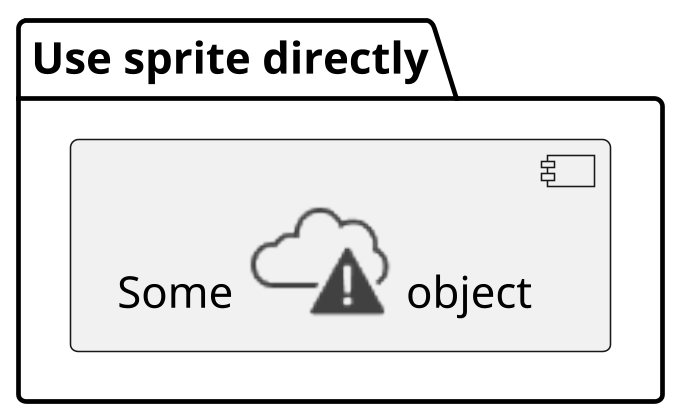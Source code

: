 {
  "sha1": "ifm00u7f941z8fngfwrcqfid4bfqy5b",
  "insertion": {
    "when": "2024-06-03T18:59:30.681Z",
    "url": "http://forum.plantuml.net/7801/version-1-2018-07-dpi-handling",
    "user": "plantuml@gmail.com"
  }
}
@startuml
skinparam dpi 300

!include <office/Clouds/cloud_disaster_red>


package "Use sprite directly" {
    [Some <$cloud_disaster_red> object]
}

@enduml
